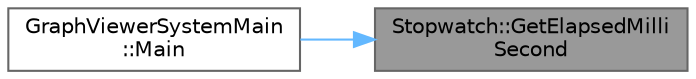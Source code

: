 digraph "Stopwatch::GetElapsedMilliSecond"
{
 // LATEX_PDF_SIZE
  bgcolor="transparent";
  edge [fontname=Helvetica,fontsize=10,labelfontname=Helvetica,labelfontsize=10];
  node [fontname=Helvetica,fontsize=10,shape=box,height=0.2,width=0.4];
  rankdir="RL";
  Node1 [id="Node000001",label="Stopwatch::GetElapsedMilli\lSecond",height=0.2,width=0.4,color="gray40", fillcolor="grey60", style="filled", fontcolor="black",tooltip="計測結果をミリ秒で取得．   start()とend()を呼び出してからこの関数を呼ぶ．"];
  Node1 -> Node2 [id="edge1_Node000001_Node000002",dir="back",color="steelblue1",style="solid",tooltip=" "];
  Node2 [id="Node000002",label="GraphViewerSystemMain\l::Main",height=0.2,width=0.4,color="grey40", fillcolor="white", style="filled",URL="$class_graph_viewer_system_main.html#abe0b743b08c1b9e9970bdc7cd0a63b6b",tooltip="メイン関数"];
}
